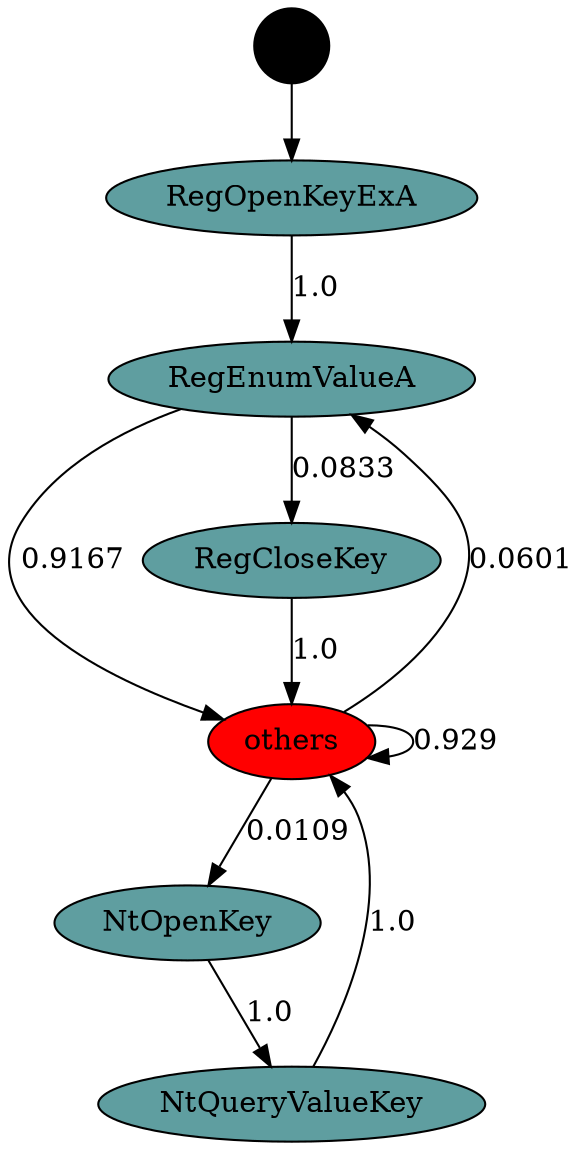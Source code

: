 digraph "./API_PER_CATEGORY/RegEnumValue.exe_5968_Registry_API_per_Category_Transition_Matrix" {
	RegOpenKeyExA [label=RegOpenKeyExA fillcolor=cadetblue style=filled]
	RegEnumValueA [label=RegEnumValueA fillcolor=cadetblue style=filled]
	RegOpenKeyExA -> RegEnumValueA [label=1.0]
	Start [label="" fillcolor=black fontcolor=white shape=circle style=filled]
	Start -> RegOpenKeyExA
	RegEnumValueA [label=RegEnumValueA fillcolor=cadetblue style=filled]
	others [label=others fillcolor=red style=filled]
	RegEnumValueA -> others [label=0.9167]
	RegEnumValueA [label=RegEnumValueA fillcolor=cadetblue style=filled]
	RegCloseKey [label=RegCloseKey fillcolor=cadetblue style=filled]
	RegEnumValueA -> RegCloseKey [label=0.0833]
	others [label=others fillcolor=red style=filled]
	RegEnumValueA [label=RegEnumValueA fillcolor=cadetblue style=filled]
	others -> RegEnumValueA [label=0.0601]
	others [label=others fillcolor=red style=filled]
	others [label=others fillcolor=red style=filled]
	others -> others [label=0.929]
	others [label=others fillcolor=red style=filled]
	NtOpenKey [label=NtOpenKey fillcolor=cadetblue style=filled]
	others -> NtOpenKey [label=0.0109]
	RegCloseKey [label=RegCloseKey fillcolor=cadetblue style=filled]
	others [label=others fillcolor=red style=filled]
	RegCloseKey -> others [label=1.0]
	NtOpenKey [label=NtOpenKey fillcolor=cadetblue style=filled]
	NtQueryValueKey [label=NtQueryValueKey fillcolor=cadetblue style=filled]
	NtOpenKey -> NtQueryValueKey [label=1.0]
	NtQueryValueKey [label=NtQueryValueKey fillcolor=cadetblue style=filled]
	others [label=others fillcolor=red style=filled]
	NtQueryValueKey -> others [label=1.0]
}
